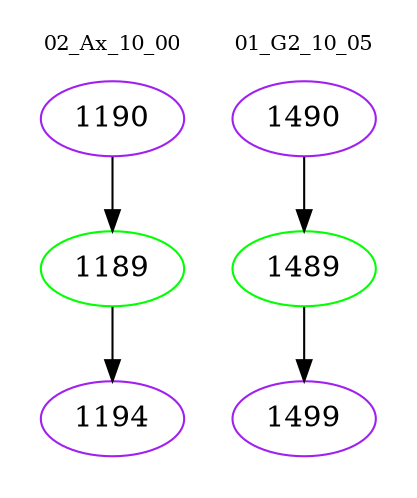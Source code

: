 digraph{
subgraph cluster_0 {
color = white
label = "02_Ax_10_00";
fontsize=10;
T0_1190 [label="1190", color="purple"]
T0_1190 -> T0_1189 [color="black"]
T0_1189 [label="1189", color="green"]
T0_1189 -> T0_1194 [color="black"]
T0_1194 [label="1194", color="purple"]
}
subgraph cluster_1 {
color = white
label = "01_G2_10_05";
fontsize=10;
T1_1490 [label="1490", color="purple"]
T1_1490 -> T1_1489 [color="black"]
T1_1489 [label="1489", color="green"]
T1_1489 -> T1_1499 [color="black"]
T1_1499 [label="1499", color="purple"]
}
}
